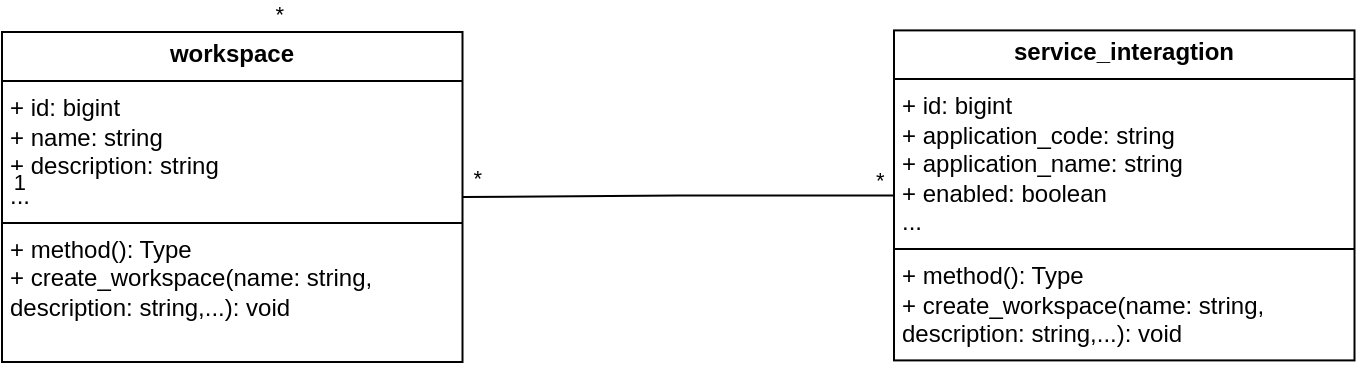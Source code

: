 <mxfile version="26.1.0">
  <diagram name="第 1 页" id="XkgLaHYKLr-8H4xV_Dao">
    <mxGraphModel dx="-494" dy="446" grid="0" gridSize="10" guides="1" tooltips="1" connect="1" arrows="1" fold="1" page="0" pageScale="1" pageWidth="827" pageHeight="1169" math="0" shadow="0">
      <root>
        <mxCell id="0" />
        <mxCell id="1" parent="0" />
        <mxCell id="7sqkxOELv0YCA9iJVdpb-1" value="1" style="resizable=0;align=right;verticalAlign=bottom;labelBackgroundColor=none;fontSize=12;" connectable="0" vertex="1" parent="1">
          <mxGeometry x="1318" y="181" as="geometry" />
        </mxCell>
        <mxCell id="7sqkxOELv0YCA9iJVdpb-2" value="*" style="edgeLabel;html=1;align=center;verticalAlign=middle;resizable=0;points=[];" vertex="1" connectable="0" parent="1">
          <mxGeometry x="1332" y="187" as="geometry" />
        </mxCell>
        <mxCell id="7sqkxOELv0YCA9iJVdpb-3" value="&lt;p style=&quot;margin:0px;margin-top:4px;text-align:center;&quot;&gt;&lt;b&gt;workspace&lt;/b&gt;&lt;/p&gt;&lt;hr size=&quot;1&quot; style=&quot;border-style:solid;&quot;&gt;&lt;p style=&quot;margin:0px;margin-left:4px;&quot;&gt;&lt;span style=&quot;background-color: transparent; color: light-dark(rgb(0, 0, 0), rgb(255, 255, 255));&quot;&gt;+ id: bigint&lt;/span&gt;&lt;/p&gt;&lt;p style=&quot;margin:0px;margin-left:4px;&quot;&gt;+ name: string&lt;/p&gt;&lt;p style=&quot;margin:0px;margin-left:4px;&quot;&gt;+ description: string&lt;/p&gt;&lt;p style=&quot;margin:0px;margin-left:4px;&quot;&gt;...&lt;/p&gt;&lt;hr size=&quot;1&quot; style=&quot;border-style:solid;&quot;&gt;&lt;p style=&quot;margin:0px;margin-left:4px;&quot;&gt;+ method(): Type&lt;/p&gt;&lt;p style=&quot;margin:0px;margin-left:4px;&quot;&gt;+ create_workspace(name: string, description: string,...): void&lt;/p&gt;" style="verticalAlign=top;align=left;overflow=fill;html=1;whiteSpace=wrap;" vertex="1" parent="1">
          <mxGeometry x="1246" y="60" width="230.25" height="165" as="geometry" />
        </mxCell>
        <mxCell id="7sqkxOELv0YCA9iJVdpb-4" value="*" style="edgeLabel;resizable=0;html=1;align=right;verticalAlign=bottom;" connectable="0" vertex="1" parent="1">
          <mxGeometry x="1387.125" y="59.2" as="geometry" />
        </mxCell>
        <mxCell id="7sqkxOELv0YCA9iJVdpb-5" value="1" style="edgeLabel;resizable=0;html=1;align=right;verticalAlign=bottom;" connectable="0" vertex="1" parent="1">
          <mxGeometry x="1258.84" y="143.5" as="geometry" />
        </mxCell>
        <mxCell id="7sqkxOELv0YCA9iJVdpb-7" value="&lt;p style=&quot;margin:0px;margin-top:4px;text-align:center;&quot;&gt;&lt;b&gt;service_interagtion&lt;/b&gt;&lt;/p&gt;&lt;hr size=&quot;1&quot; style=&quot;border-style:solid;&quot;&gt;&lt;p style=&quot;margin:0px;margin-left:4px;&quot;&gt;&lt;span style=&quot;background-color: transparent; color: light-dark(rgb(0, 0, 0), rgb(255, 255, 255));&quot;&gt;+ id: bigint&lt;/span&gt;&lt;/p&gt;&lt;p style=&quot;margin:0px;margin-left:4px;&quot;&gt;+ application_code: string&lt;/p&gt;&lt;p style=&quot;margin:0px;margin-left:4px;&quot;&gt;+ application_name: string&lt;/p&gt;&lt;p style=&quot;margin:0px;margin-left:4px;&quot;&gt;+ enabled: boolean&lt;/p&gt;&lt;p style=&quot;margin:0px;margin-left:4px;&quot;&gt;...&lt;/p&gt;&lt;hr size=&quot;1&quot; style=&quot;border-style:solid;&quot;&gt;&lt;p style=&quot;margin:0px;margin-left:4px;&quot;&gt;+ method(): Type&lt;/p&gt;&lt;p style=&quot;margin:0px;margin-left:4px;&quot;&gt;+ create_workspace(name: string, description: string,...): void&lt;/p&gt;" style="verticalAlign=top;align=left;overflow=fill;html=1;whiteSpace=wrap;" vertex="1" parent="1">
          <mxGeometry x="1692" y="59.2" width="230.25" height="165" as="geometry" />
        </mxCell>
        <mxCell id="7sqkxOELv0YCA9iJVdpb-9" value="" style="endArrow=none;html=1;edgeStyle=orthogonalEdgeStyle;rounded=0;exitX=0;exitY=0.5;exitDx=0;exitDy=0;entryX=1;entryY=0.5;entryDx=0;entryDy=0;" edge="1" parent="1" source="7sqkxOELv0YCA9iJVdpb-7" target="7sqkxOELv0YCA9iJVdpb-3">
          <mxGeometry relative="1" as="geometry">
            <mxPoint x="1377" y="-51" as="sourcePoint" />
            <mxPoint x="1377" y="60" as="targetPoint" />
          </mxGeometry>
        </mxCell>
        <mxCell id="7sqkxOELv0YCA9iJVdpb-10" value="*" style="edgeLabel;resizable=0;html=1;align=left;verticalAlign=bottom;" connectable="0" vertex="1" parent="7sqkxOELv0YCA9iJVdpb-9">
          <mxGeometry x="-1" relative="1" as="geometry">
            <mxPoint x="-11" y="1" as="offset" />
          </mxGeometry>
        </mxCell>
        <mxCell id="7sqkxOELv0YCA9iJVdpb-11" value="*" style="edgeLabel;resizable=0;html=1;align=right;verticalAlign=bottom;" connectable="0" vertex="1" parent="7sqkxOELv0YCA9iJVdpb-9">
          <mxGeometry x="1" relative="1" as="geometry">
            <mxPoint x="10" y="-1" as="offset" />
          </mxGeometry>
        </mxCell>
      </root>
    </mxGraphModel>
  </diagram>
</mxfile>
